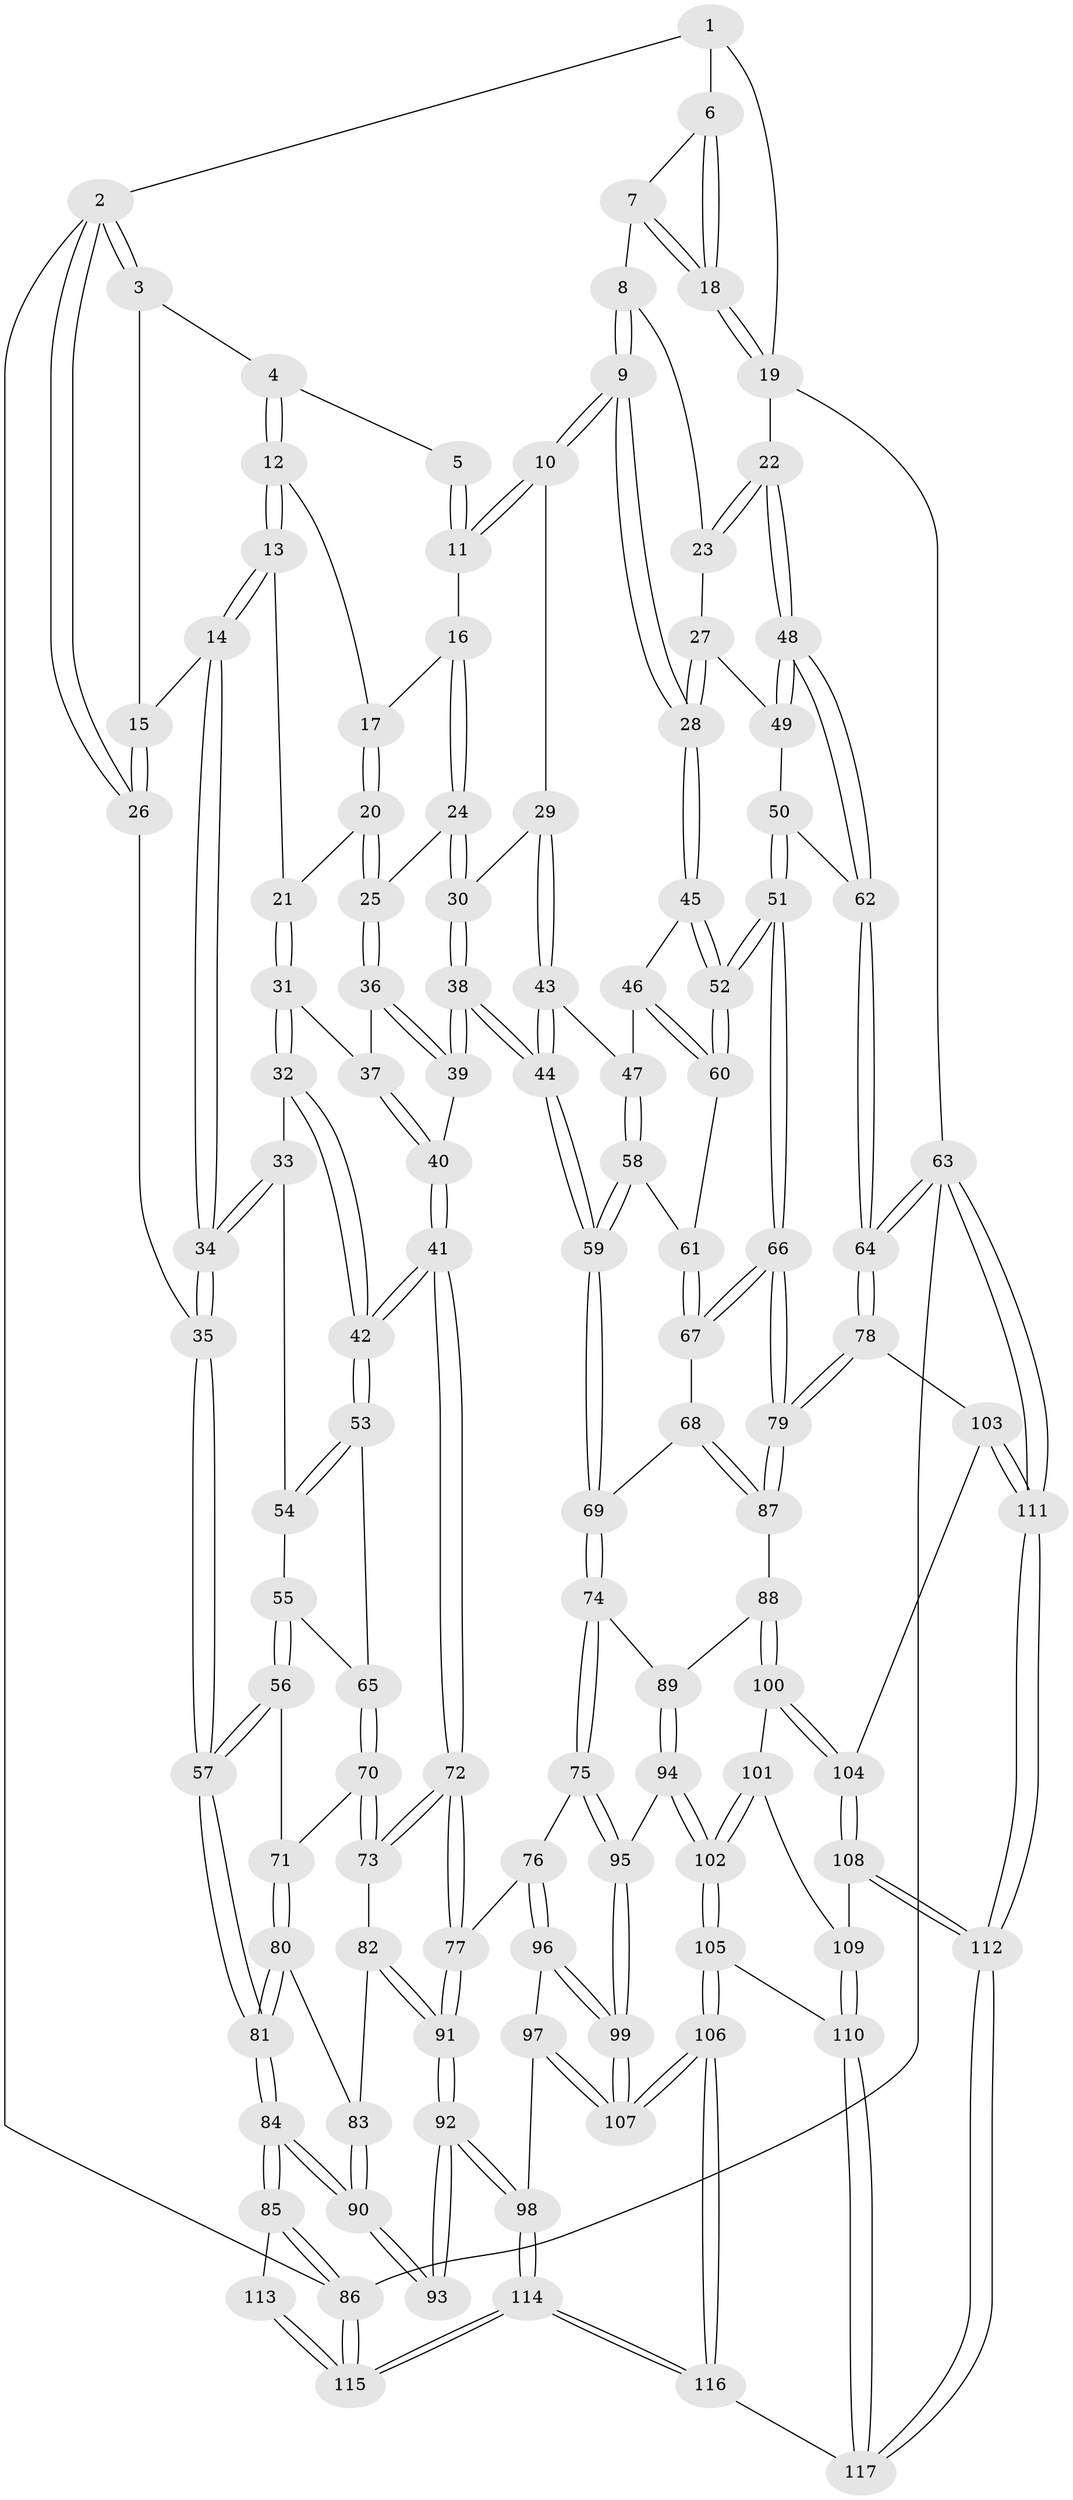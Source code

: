 // coarse degree distribution, {4: 0.24285714285714285, 3: 0.15714285714285714, 5: 0.34285714285714286, 2: 0.014285714285714285, 6: 0.17142857142857143, 7: 0.07142857142857142}
// Generated by graph-tools (version 1.1) at 2025/06/03/04/25 22:06:29]
// undirected, 117 vertices, 289 edges
graph export_dot {
graph [start="1"]
  node [color=gray90,style=filled];
  1 [pos="+0.8059663709240459+0"];
  2 [pos="+0+0"];
  3 [pos="+0.2043003443291981+0"];
  4 [pos="+0.3458734213048156+0"];
  5 [pos="+0.66184093485882+0"];
  6 [pos="+0.8675307219241472+0.03287020175810638"];
  7 [pos="+0.8515345760089953+0.08447378818296603"];
  8 [pos="+0.8493907229711967+0.0898987755215606"];
  9 [pos="+0.7328176425803407+0.22077747457041422"];
  10 [pos="+0.692249641278387+0.19952816542792906"];
  11 [pos="+0.6476562358498673+0.0934412231867395"];
  12 [pos="+0.3512357504311806+0"];
  13 [pos="+0.21254829072526518+0.1385402155408038"];
  14 [pos="+0.12149716656657492+0.1327142983339444"];
  15 [pos="+0.1148276583008486+0.09130105944887539"];
  16 [pos="+0.4463655138113312+0.09362221231875804"];
  17 [pos="+0.3908019241089207+0.026622862569242987"];
  18 [pos="+1+0.1179234790973949"];
  19 [pos="+1+0.14312876055146803"];
  20 [pos="+0.3070780120702645+0.19448427369784763"];
  21 [pos="+0.23820591445145967+0.16487574680403266"];
  22 [pos="+1+0.17577414940450303"];
  23 [pos="+0.9574947723293729+0.14203676918542443"];
  24 [pos="+0.4389429573463313+0.20933130190762025"];
  25 [pos="+0.3421011759714449+0.2375637760396687"];
  26 [pos="+0+0"];
  27 [pos="+0.7577711243966903+0.233541743362638"];
  28 [pos="+0.7335712337776977+0.22176080545872104"];
  29 [pos="+0.5580583513031301+0.2653194527693367"];
  30 [pos="+0.518985383390221+0.2651512879786567"];
  31 [pos="+0.20553445452998242+0.28093121765629814"];
  32 [pos="+0.1332588647096047+0.324363388617556"];
  33 [pos="+0.07130331996661059+0.3023041155790495"];
  34 [pos="+0+0.2652154074303458"];
  35 [pos="+0+0.30602671998471886"];
  36 [pos="+0.33983395810194356+0.24528474870781494"];
  37 [pos="+0.23870692423926704+0.28427967743579247"];
  38 [pos="+0.3671487241566172+0.45902879888153914"];
  39 [pos="+0.350284383546051+0.454270771125554"];
  40 [pos="+0.3377890560881242+0.45639521039852576"];
  41 [pos="+0.27343459675709053+0.4741852007062481"];
  42 [pos="+0.26036754855523786+0.47081808200494746"];
  43 [pos="+0.5632909764538491+0.3503664745071073"];
  44 [pos="+0.3934414392287695+0.478986629595885"];
  45 [pos="+0.7227696821352783+0.271381362164097"];
  46 [pos="+0.6172748249025957+0.42517404762471883"];
  47 [pos="+0.582533008828558+0.416529119264743"];
  48 [pos="+1+0.237301806683389"];
  49 [pos="+0.782712547561542+0.24915933427618234"];
  50 [pos="+0.8922066736981579+0.42167125584043136"];
  51 [pos="+0.8160776351009632+0.529125474897808"];
  52 [pos="+0.7275453329802178+0.4863744347799003"];
  53 [pos="+0.24892612756721436+0.4747590624179564"];
  54 [pos="+0.10297911579998832+0.4423666191671258"];
  55 [pos="+0.060295111351252276+0.48622309481575265"];
  56 [pos="+0+0.4993417852248846"];
  57 [pos="+0+0.44178366930193835"];
  58 [pos="+0.4915986469825402+0.48436792983392224"];
  59 [pos="+0.43399599319779597+0.5150171693570893"];
  60 [pos="+0.6759241892223546+0.4930420336256581"];
  61 [pos="+0.6722996981236319+0.49672999307270094"];
  62 [pos="+1+0.38927951115609405"];
  63 [pos="+1+1"];
  64 [pos="+1+0.7610911866444129"];
  65 [pos="+0.189242273506762+0.5024348086920573"];
  66 [pos="+0.8574648945050911+0.7105763669003702"];
  67 [pos="+0.6047623587024085+0.5950237864249123"];
  68 [pos="+0.5689536421473403+0.6087486747400376"];
  69 [pos="+0.47027181346029195+0.5972564675720349"];
  70 [pos="+0.12688022561286338+0.5679999221897523"];
  71 [pos="+0.08894989810133944+0.5863500480215968"];
  72 [pos="+0.2363121209566305+0.6635484668062067"];
  73 [pos="+0.20945807038953188+0.6638990821468318"];
  74 [pos="+0.4408146702427499+0.6746504465040853"];
  75 [pos="+0.3570362316365363+0.741746912020987"];
  76 [pos="+0.3093077774167418+0.7505444087850839"];
  77 [pos="+0.3010351874516691+0.7487695056999073"];
  78 [pos="+0.8917522414400789+0.7448525938663908"];
  79 [pos="+0.8644385897191939+0.724207147445952"];
  80 [pos="+0.0879084305156541+0.6362079817698229"];
  81 [pos="+0+0.6334756851165453"];
  82 [pos="+0.12462194411663151+0.6839337151951301"];
  83 [pos="+0.10482146258564021+0.6797498590488472"];
  84 [pos="+0+0.7219340915095824"];
  85 [pos="+0+0.9084123797929866"];
  86 [pos="+0+1"];
  87 [pos="+0.6433956166783554+0.7724498042357567"];
  88 [pos="+0.6135924267464907+0.7987131926118548"];
  89 [pos="+0.48647543231074714+0.7252573429624537"];
  90 [pos="+0.014473731540021698+0.7573041106549003"];
  91 [pos="+0.17282929254856044+0.8395175876215156"];
  92 [pos="+0.14576055835749271+0.8748211754339362"];
  93 [pos="+0.12488129421440693+0.8731215753743644"];
  94 [pos="+0.4943451477012233+0.8716441835069201"];
  95 [pos="+0.44632103575276905+0.8760428902445213"];
  96 [pos="+0.32281110187181433+0.9123453371148498"];
  97 [pos="+0.20620353552308315+0.927360624040488"];
  98 [pos="+0.17808739267770807+0.923933358145681"];
  99 [pos="+0.38147338814995485+0.9647491213915811"];
  100 [pos="+0.5916708708877044+0.861877028788715"];
  101 [pos="+0.590751092332904+0.8628472742377108"];
  102 [pos="+0.5436485455333686+0.8829903777228236"];
  103 [pos="+0.859571997054716+0.8095330179476249"];
  104 [pos="+0.7132652428475618+0.9133949106550191"];
  105 [pos="+0.5338679280357347+0.946125506979642"];
  106 [pos="+0.40282180625314173+1"];
  107 [pos="+0.3910669947309042+1"];
  108 [pos="+0.7003697522711784+0.9948080306709741"];
  109 [pos="+0.6107435237957031+0.9174998924610221"];
  110 [pos="+0.6101590201477709+1"];
  111 [pos="+0.7885328808575371+1"];
  112 [pos="+0.73156944700644+1"];
  113 [pos="+0.09713313732996533+0.891871230818495"];
  114 [pos="+0.16202242076853257+1"];
  115 [pos="+0+1"];
  116 [pos="+0.402187651414256+1"];
  117 [pos="+0.7220512389174246+1"];
  1 -- 2;
  1 -- 6;
  1 -- 19;
  2 -- 3;
  2 -- 3;
  2 -- 26;
  2 -- 26;
  2 -- 86;
  3 -- 4;
  3 -- 15;
  4 -- 5;
  4 -- 12;
  4 -- 12;
  5 -- 11;
  5 -- 11;
  6 -- 7;
  6 -- 18;
  6 -- 18;
  7 -- 8;
  7 -- 18;
  7 -- 18;
  8 -- 9;
  8 -- 9;
  8 -- 23;
  9 -- 10;
  9 -- 10;
  9 -- 28;
  9 -- 28;
  10 -- 11;
  10 -- 11;
  10 -- 29;
  11 -- 16;
  12 -- 13;
  12 -- 13;
  12 -- 17;
  13 -- 14;
  13 -- 14;
  13 -- 21;
  14 -- 15;
  14 -- 34;
  14 -- 34;
  15 -- 26;
  15 -- 26;
  16 -- 17;
  16 -- 24;
  16 -- 24;
  17 -- 20;
  17 -- 20;
  18 -- 19;
  18 -- 19;
  19 -- 22;
  19 -- 63;
  20 -- 21;
  20 -- 25;
  20 -- 25;
  21 -- 31;
  21 -- 31;
  22 -- 23;
  22 -- 23;
  22 -- 48;
  22 -- 48;
  23 -- 27;
  24 -- 25;
  24 -- 30;
  24 -- 30;
  25 -- 36;
  25 -- 36;
  26 -- 35;
  27 -- 28;
  27 -- 28;
  27 -- 49;
  28 -- 45;
  28 -- 45;
  29 -- 30;
  29 -- 43;
  29 -- 43;
  30 -- 38;
  30 -- 38;
  31 -- 32;
  31 -- 32;
  31 -- 37;
  32 -- 33;
  32 -- 42;
  32 -- 42;
  33 -- 34;
  33 -- 34;
  33 -- 54;
  34 -- 35;
  34 -- 35;
  35 -- 57;
  35 -- 57;
  36 -- 37;
  36 -- 39;
  36 -- 39;
  37 -- 40;
  37 -- 40;
  38 -- 39;
  38 -- 39;
  38 -- 44;
  38 -- 44;
  39 -- 40;
  40 -- 41;
  40 -- 41;
  41 -- 42;
  41 -- 42;
  41 -- 72;
  41 -- 72;
  42 -- 53;
  42 -- 53;
  43 -- 44;
  43 -- 44;
  43 -- 47;
  44 -- 59;
  44 -- 59;
  45 -- 46;
  45 -- 52;
  45 -- 52;
  46 -- 47;
  46 -- 60;
  46 -- 60;
  47 -- 58;
  47 -- 58;
  48 -- 49;
  48 -- 49;
  48 -- 62;
  48 -- 62;
  49 -- 50;
  50 -- 51;
  50 -- 51;
  50 -- 62;
  51 -- 52;
  51 -- 52;
  51 -- 66;
  51 -- 66;
  52 -- 60;
  52 -- 60;
  53 -- 54;
  53 -- 54;
  53 -- 65;
  54 -- 55;
  55 -- 56;
  55 -- 56;
  55 -- 65;
  56 -- 57;
  56 -- 57;
  56 -- 71;
  57 -- 81;
  57 -- 81;
  58 -- 59;
  58 -- 59;
  58 -- 61;
  59 -- 69;
  59 -- 69;
  60 -- 61;
  61 -- 67;
  61 -- 67;
  62 -- 64;
  62 -- 64;
  63 -- 64;
  63 -- 64;
  63 -- 111;
  63 -- 111;
  63 -- 86;
  64 -- 78;
  64 -- 78;
  65 -- 70;
  65 -- 70;
  66 -- 67;
  66 -- 67;
  66 -- 79;
  66 -- 79;
  67 -- 68;
  68 -- 69;
  68 -- 87;
  68 -- 87;
  69 -- 74;
  69 -- 74;
  70 -- 71;
  70 -- 73;
  70 -- 73;
  71 -- 80;
  71 -- 80;
  72 -- 73;
  72 -- 73;
  72 -- 77;
  72 -- 77;
  73 -- 82;
  74 -- 75;
  74 -- 75;
  74 -- 89;
  75 -- 76;
  75 -- 95;
  75 -- 95;
  76 -- 77;
  76 -- 96;
  76 -- 96;
  77 -- 91;
  77 -- 91;
  78 -- 79;
  78 -- 79;
  78 -- 103;
  79 -- 87;
  79 -- 87;
  80 -- 81;
  80 -- 81;
  80 -- 83;
  81 -- 84;
  81 -- 84;
  82 -- 83;
  82 -- 91;
  82 -- 91;
  83 -- 90;
  83 -- 90;
  84 -- 85;
  84 -- 85;
  84 -- 90;
  84 -- 90;
  85 -- 86;
  85 -- 86;
  85 -- 113;
  86 -- 115;
  86 -- 115;
  87 -- 88;
  88 -- 89;
  88 -- 100;
  88 -- 100;
  89 -- 94;
  89 -- 94;
  90 -- 93;
  90 -- 93;
  91 -- 92;
  91 -- 92;
  92 -- 93;
  92 -- 93;
  92 -- 98;
  92 -- 98;
  94 -- 95;
  94 -- 102;
  94 -- 102;
  95 -- 99;
  95 -- 99;
  96 -- 97;
  96 -- 99;
  96 -- 99;
  97 -- 98;
  97 -- 107;
  97 -- 107;
  98 -- 114;
  98 -- 114;
  99 -- 107;
  99 -- 107;
  100 -- 101;
  100 -- 104;
  100 -- 104;
  101 -- 102;
  101 -- 102;
  101 -- 109;
  102 -- 105;
  102 -- 105;
  103 -- 104;
  103 -- 111;
  103 -- 111;
  104 -- 108;
  104 -- 108;
  105 -- 106;
  105 -- 106;
  105 -- 110;
  106 -- 107;
  106 -- 107;
  106 -- 116;
  106 -- 116;
  108 -- 109;
  108 -- 112;
  108 -- 112;
  109 -- 110;
  109 -- 110;
  110 -- 117;
  110 -- 117;
  111 -- 112;
  111 -- 112;
  112 -- 117;
  112 -- 117;
  113 -- 115;
  113 -- 115;
  114 -- 115;
  114 -- 115;
  114 -- 116;
  114 -- 116;
  116 -- 117;
}
